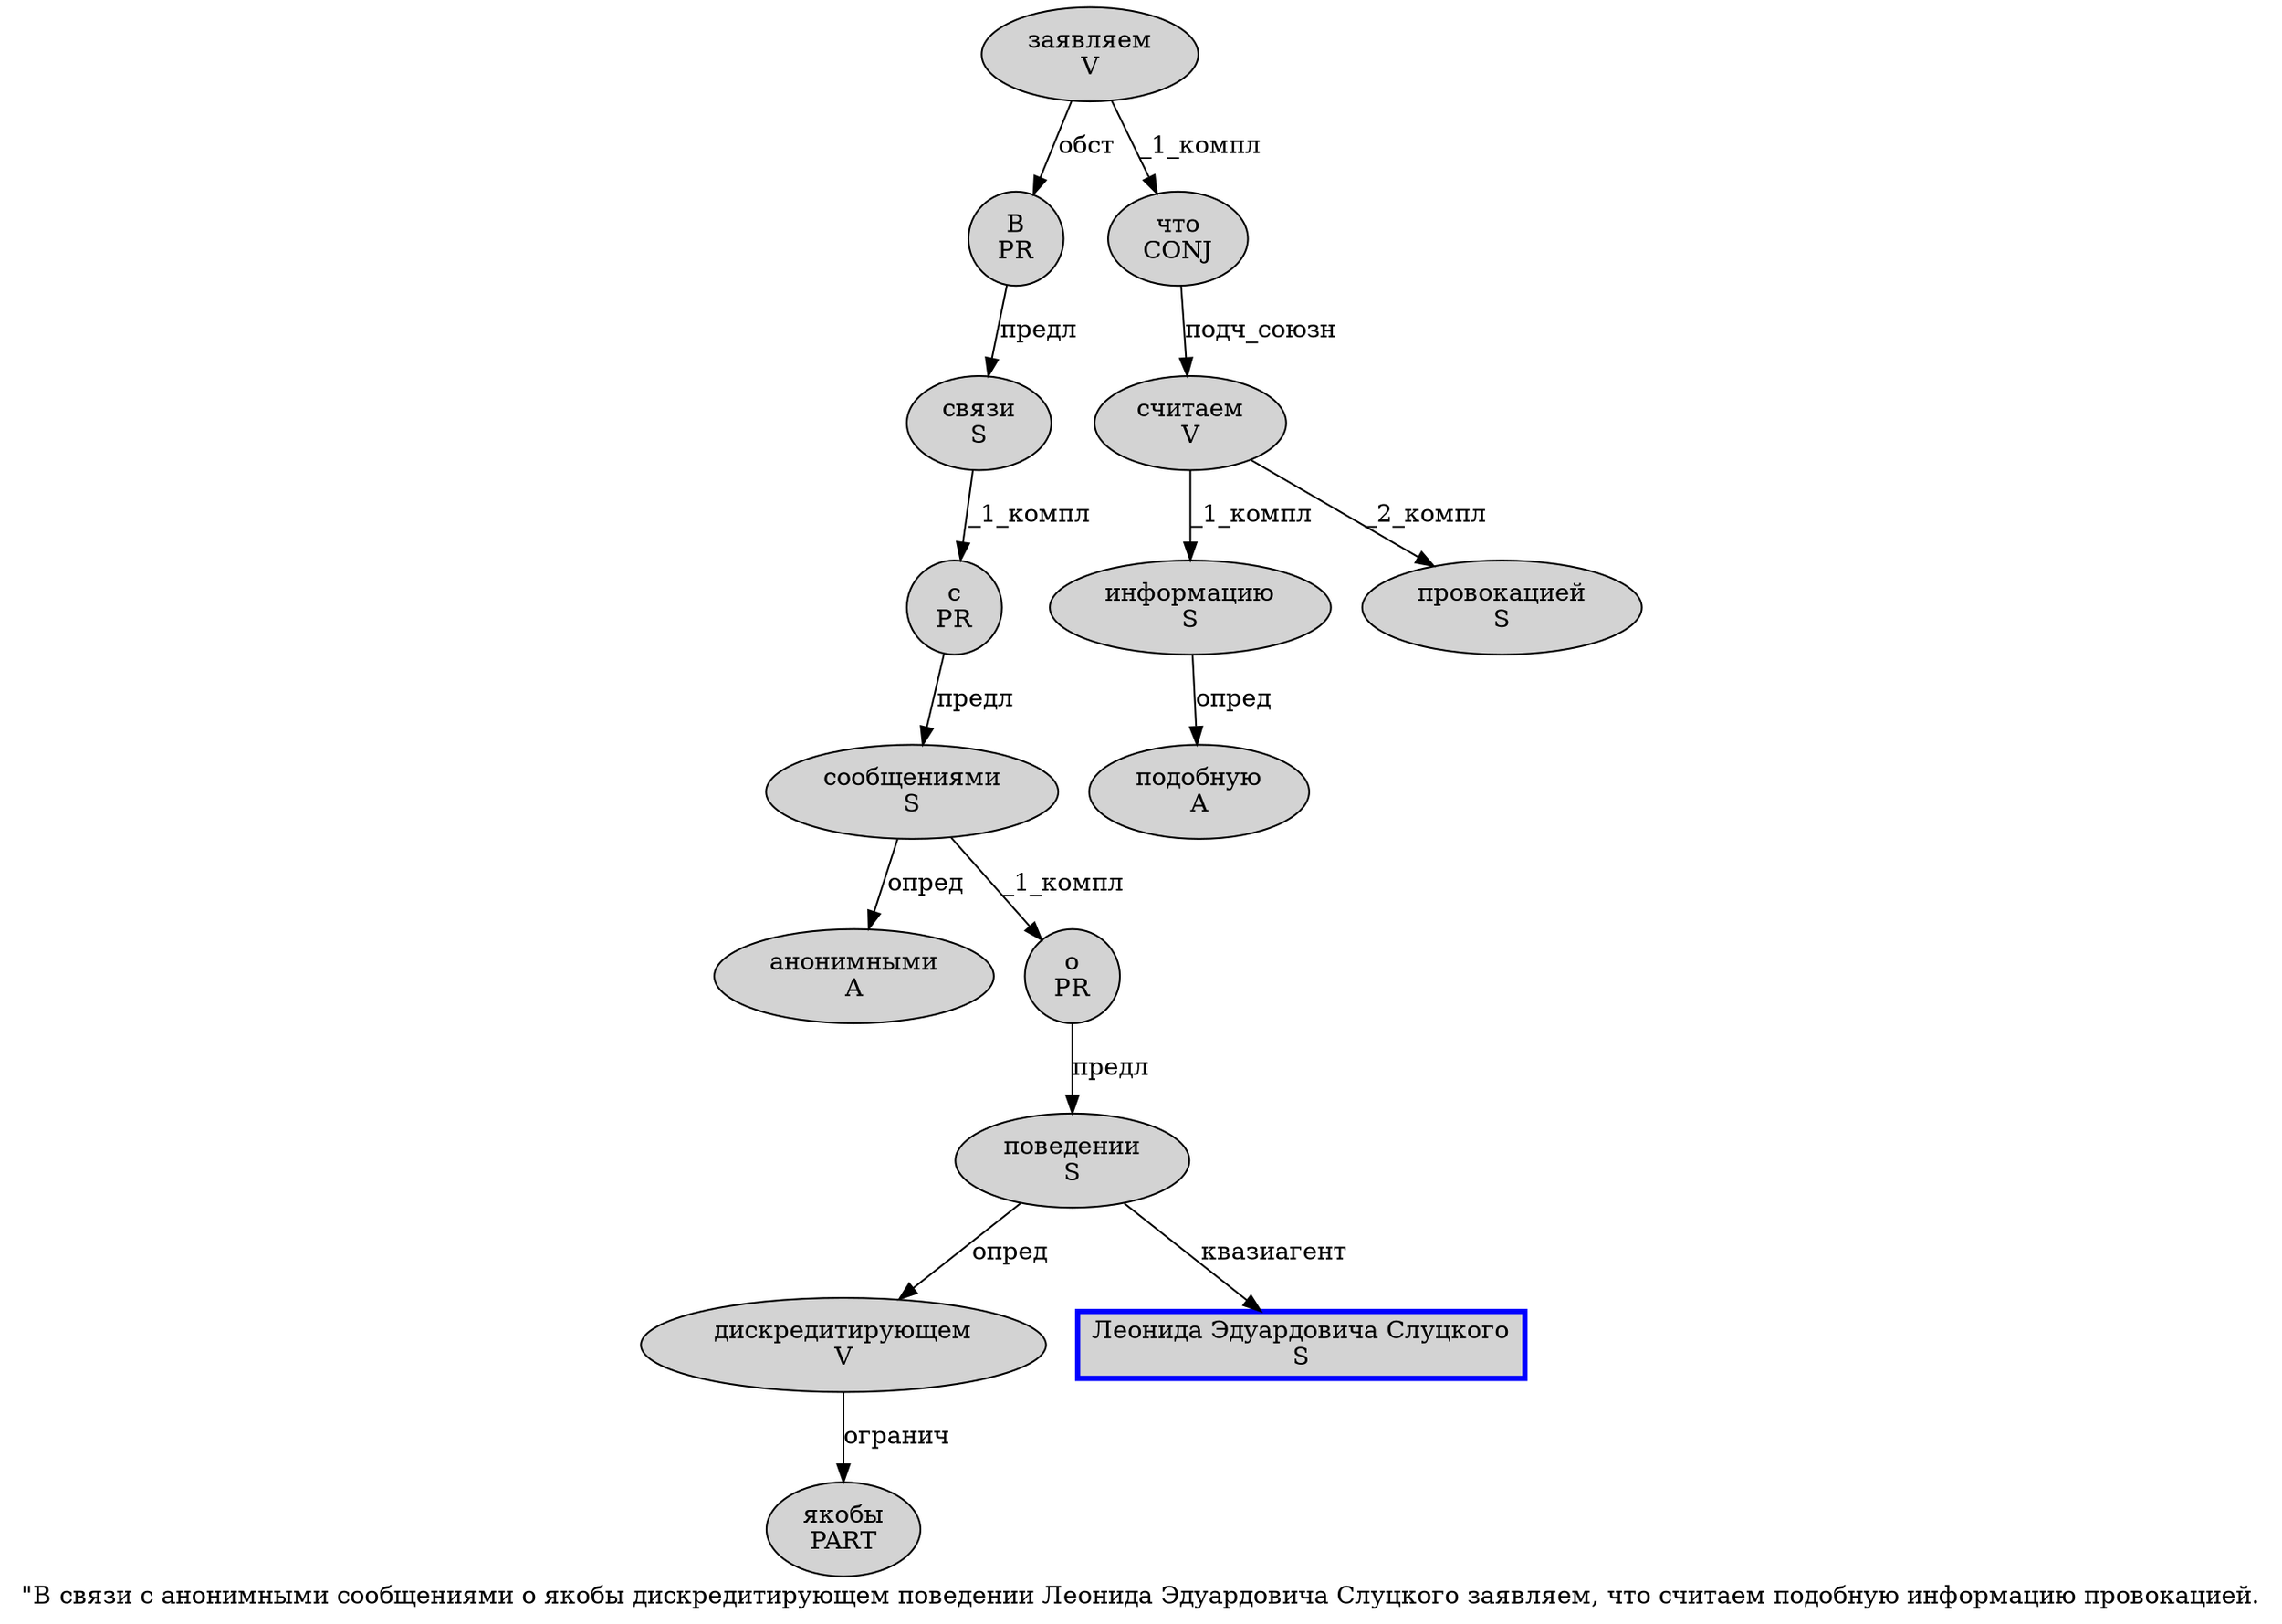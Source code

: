 digraph SENTENCE_95 {
	graph [label="\"В связи с анонимными сообщениями о якобы дискредитирующем поведении Леонида Эдуардовича Слуцкого заявляем, что считаем подобную информацию провокацией."]
	node [style=filled]
		1 [label="В
PR" color="" fillcolor=lightgray penwidth=1 shape=ellipse]
		2 [label="связи
S" color="" fillcolor=lightgray penwidth=1 shape=ellipse]
		3 [label="с
PR" color="" fillcolor=lightgray penwidth=1 shape=ellipse]
		4 [label="анонимными
A" color="" fillcolor=lightgray penwidth=1 shape=ellipse]
		5 [label="сообщениями
S" color="" fillcolor=lightgray penwidth=1 shape=ellipse]
		6 [label="о
PR" color="" fillcolor=lightgray penwidth=1 shape=ellipse]
		7 [label="якобы
PART" color="" fillcolor=lightgray penwidth=1 shape=ellipse]
		8 [label="дискредитирующем
V" color="" fillcolor=lightgray penwidth=1 shape=ellipse]
		9 [label="поведении
S" color="" fillcolor=lightgray penwidth=1 shape=ellipse]
		10 [label="Леонида Эдуардовича Слуцкого
S" color=blue fillcolor=lightgray penwidth=3 shape=box]
		11 [label="заявляем
V" color="" fillcolor=lightgray penwidth=1 shape=ellipse]
		13 [label="что
CONJ" color="" fillcolor=lightgray penwidth=1 shape=ellipse]
		14 [label="считаем
V" color="" fillcolor=lightgray penwidth=1 shape=ellipse]
		15 [label="подобную
A" color="" fillcolor=lightgray penwidth=1 shape=ellipse]
		16 [label="информацию
S" color="" fillcolor=lightgray penwidth=1 shape=ellipse]
		17 [label="провокацией
S" color="" fillcolor=lightgray penwidth=1 shape=ellipse]
			11 -> 1 [label="обст"]
			11 -> 13 [label="_1_компл"]
			9 -> 8 [label="опред"]
			9 -> 10 [label="квазиагент"]
			14 -> 16 [label="_1_компл"]
			14 -> 17 [label="_2_компл"]
			16 -> 15 [label="опред"]
			13 -> 14 [label="подч_союзн"]
			3 -> 5 [label="предл"]
			1 -> 2 [label="предл"]
			8 -> 7 [label="огранич"]
			5 -> 4 [label="опред"]
			5 -> 6 [label="_1_компл"]
			2 -> 3 [label="_1_компл"]
			6 -> 9 [label="предл"]
}